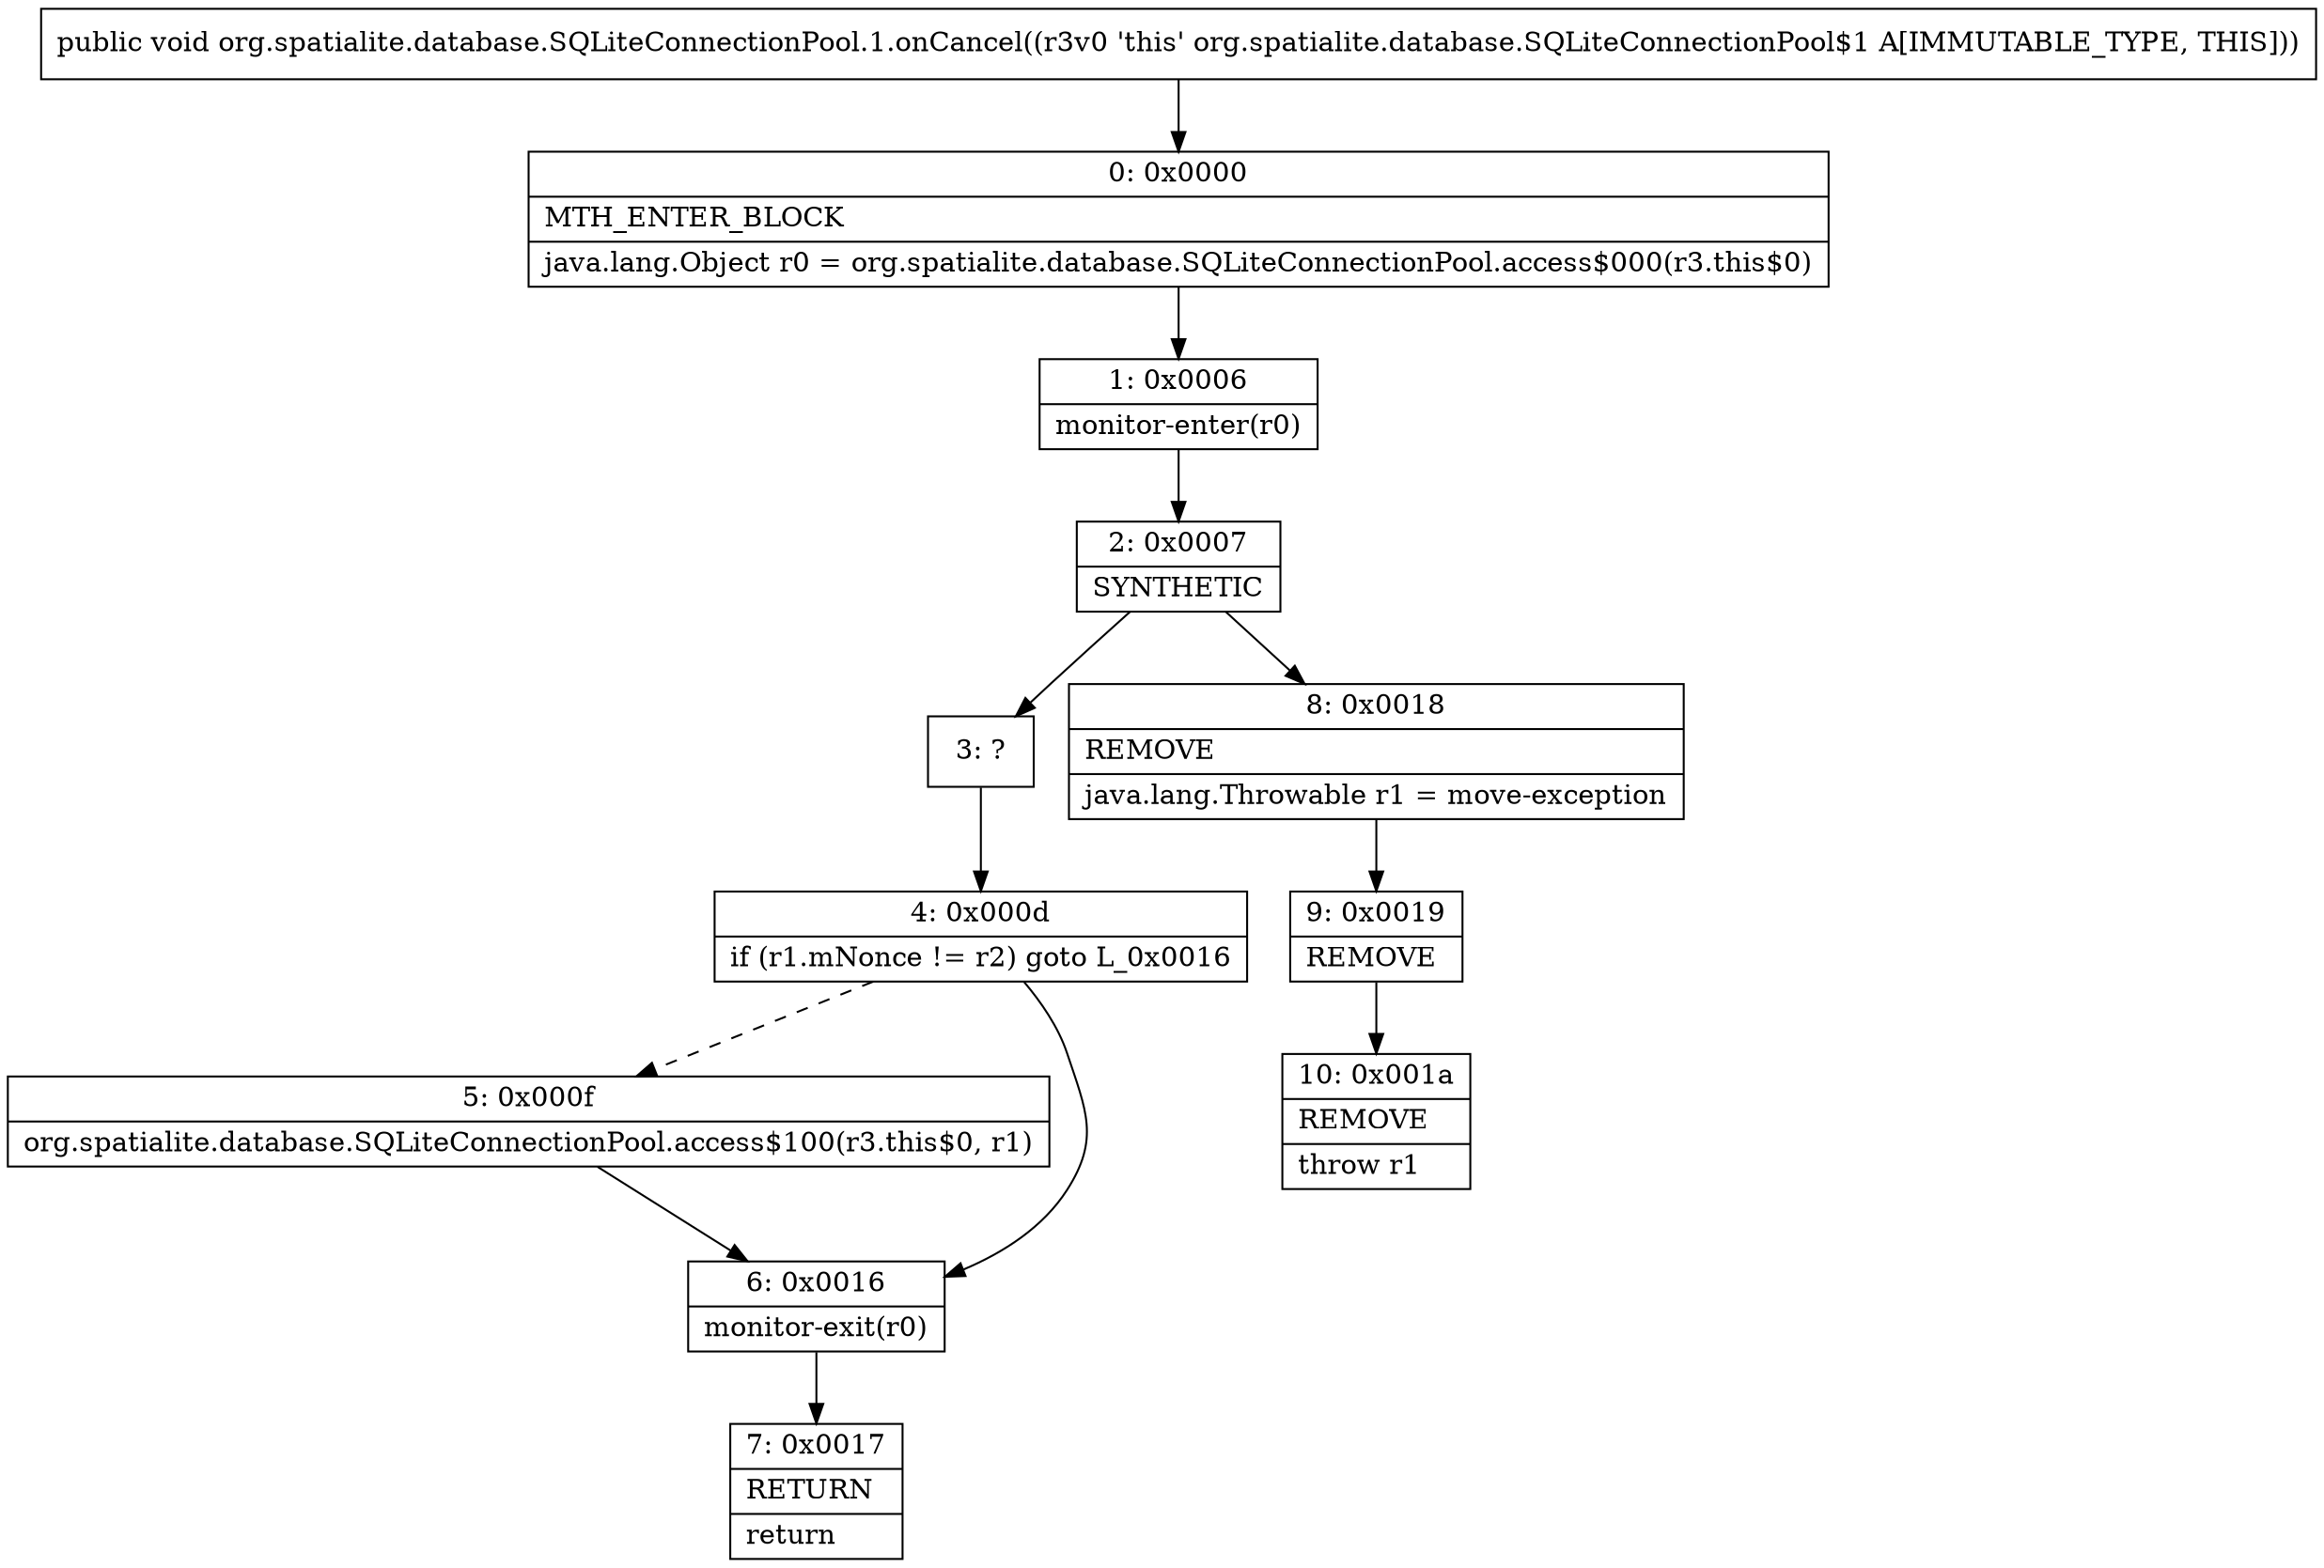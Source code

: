 digraph "CFG fororg.spatialite.database.SQLiteConnectionPool.1.onCancel()V" {
Node_0 [shape=record,label="{0\:\ 0x0000|MTH_ENTER_BLOCK\l|java.lang.Object r0 = org.spatialite.database.SQLiteConnectionPool.access$000(r3.this$0)\l}"];
Node_1 [shape=record,label="{1\:\ 0x0006|monitor\-enter(r0)\l}"];
Node_2 [shape=record,label="{2\:\ 0x0007|SYNTHETIC\l}"];
Node_3 [shape=record,label="{3\:\ ?}"];
Node_4 [shape=record,label="{4\:\ 0x000d|if (r1.mNonce != r2) goto L_0x0016\l}"];
Node_5 [shape=record,label="{5\:\ 0x000f|org.spatialite.database.SQLiteConnectionPool.access$100(r3.this$0, r1)\l}"];
Node_6 [shape=record,label="{6\:\ 0x0016|monitor\-exit(r0)\l}"];
Node_7 [shape=record,label="{7\:\ 0x0017|RETURN\l|return\l}"];
Node_8 [shape=record,label="{8\:\ 0x0018|REMOVE\l|java.lang.Throwable r1 = move\-exception\l}"];
Node_9 [shape=record,label="{9\:\ 0x0019|REMOVE\l}"];
Node_10 [shape=record,label="{10\:\ 0x001a|REMOVE\l|throw r1\l}"];
MethodNode[shape=record,label="{public void org.spatialite.database.SQLiteConnectionPool.1.onCancel((r3v0 'this' org.spatialite.database.SQLiteConnectionPool$1 A[IMMUTABLE_TYPE, THIS])) }"];
MethodNode -> Node_0;
Node_0 -> Node_1;
Node_1 -> Node_2;
Node_2 -> Node_3;
Node_2 -> Node_8;
Node_3 -> Node_4;
Node_4 -> Node_5[style=dashed];
Node_4 -> Node_6;
Node_5 -> Node_6;
Node_6 -> Node_7;
Node_8 -> Node_9;
Node_9 -> Node_10;
}

